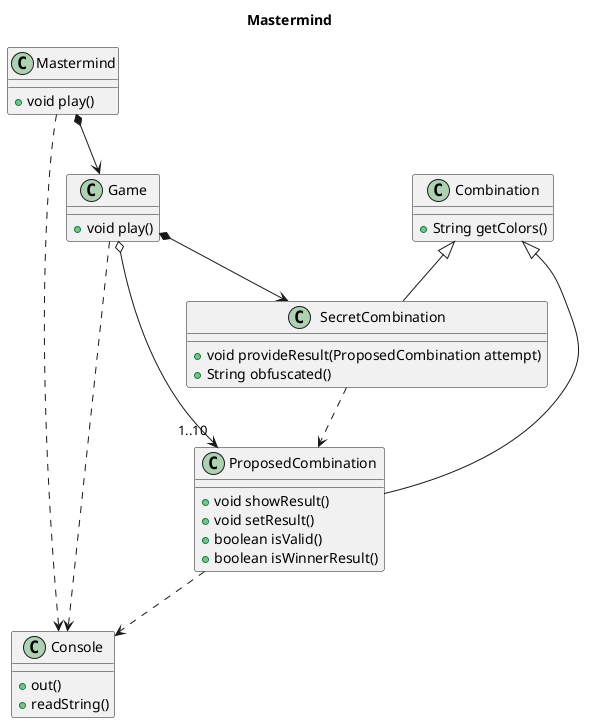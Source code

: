 @startuml

title Mastermind

class Mastermind {
    +void play()
}

class Game {
    +void play()
}

class Combination {
    +String getColors()
}

class SecretCombination {
    +void provideResult(ProposedCombination attempt)
    +String obfuscated()
}

class ProposedCombination {
    +void showResult()
    +void setResult()
    +boolean isValid()
    +boolean isWinnerResult()
}

class Console {
    +out()
    +readString()
}

Mastermind *--> Game
Game *--> SecretCombination
Game o--> "1..10" ProposedCombination
Combination <|-- SecretCombination
Combination <|-- ProposedCombination
SecretCombination ..> ProposedCombination
Mastermind ..> Console
Game ..> Console
ProposedCombination ..> Console

@enduml